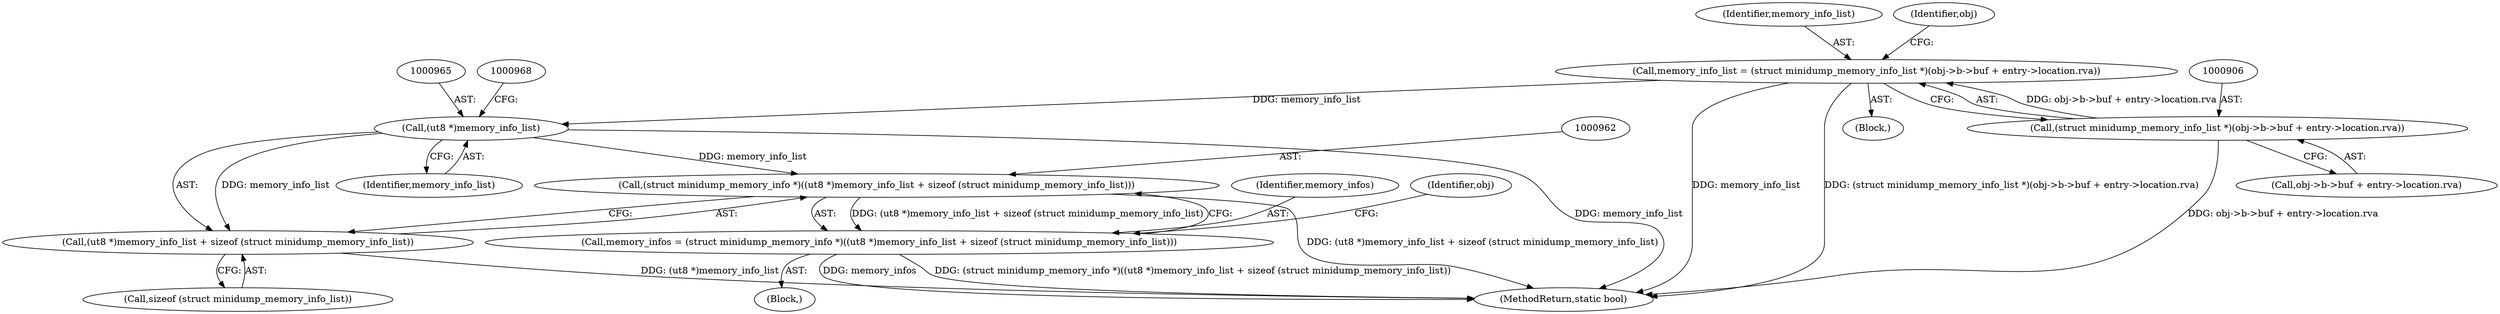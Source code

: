 digraph "0_radare2_40b021ba29c8f90ccf7c879fde2580bc73a17e8e_0@integer" {
"1000903" [label="(Call,memory_info_list = (struct minidump_memory_info_list *)(obj->b->buf + entry->location.rva))"];
"1000905" [label="(Call,(struct minidump_memory_info_list *)(obj->b->buf + entry->location.rva))"];
"1000964" [label="(Call,(ut8 *)memory_info_list)"];
"1000961" [label="(Call,(struct minidump_memory_info *)((ut8 *)memory_info_list + sizeof (struct minidump_memory_info_list)))"];
"1000959" [label="(Call,memory_infos = (struct minidump_memory_info *)((ut8 *)memory_info_list + sizeof (struct minidump_memory_info_list)))"];
"1000963" [label="(Call,(ut8 *)memory_info_list + sizeof (struct minidump_memory_info_list))"];
"1000905" [label="(Call,(struct minidump_memory_info_list *)(obj->b->buf + entry->location.rva))"];
"1000959" [label="(Call,memory_infos = (struct minidump_memory_info *)((ut8 *)memory_info_list + sizeof (struct minidump_memory_info_list)))"];
"1000964" [label="(Call,(ut8 *)memory_info_list)"];
"1000961" [label="(Call,(struct minidump_memory_info *)((ut8 *)memory_info_list + sizeof (struct minidump_memory_info_list)))"];
"1000960" [label="(Identifier,memory_infos)"];
"1000967" [label="(Call,sizeof (struct minidump_memory_info_list))"];
"1000904" [label="(Identifier,memory_info_list)"];
"1000920" [label="(Identifier,obj)"];
"1000903" [label="(Call,memory_info_list = (struct minidump_memory_info_list *)(obj->b->buf + entry->location.rva))"];
"1000907" [label="(Call,obj->b->buf + entry->location.rva)"];
"1000958" [label="(Block,)"];
"1001137" [label="(MethodReturn,static bool)"];
"1000166" [label="(Block,)"];
"1000966" [label="(Identifier,memory_info_list)"];
"1000963" [label="(Call,(ut8 *)memory_info_list + sizeof (struct minidump_memory_info_list))"];
"1000972" [label="(Identifier,obj)"];
"1000903" -> "1000166"  [label="AST: "];
"1000903" -> "1000905"  [label="CFG: "];
"1000904" -> "1000903"  [label="AST: "];
"1000905" -> "1000903"  [label="AST: "];
"1000920" -> "1000903"  [label="CFG: "];
"1000903" -> "1001137"  [label="DDG: memory_info_list"];
"1000903" -> "1001137"  [label="DDG: (struct minidump_memory_info_list *)(obj->b->buf + entry->location.rva)"];
"1000905" -> "1000903"  [label="DDG: obj->b->buf + entry->location.rva"];
"1000903" -> "1000964"  [label="DDG: memory_info_list"];
"1000905" -> "1000907"  [label="CFG: "];
"1000906" -> "1000905"  [label="AST: "];
"1000907" -> "1000905"  [label="AST: "];
"1000905" -> "1001137"  [label="DDG: obj->b->buf + entry->location.rva"];
"1000964" -> "1000963"  [label="AST: "];
"1000964" -> "1000966"  [label="CFG: "];
"1000965" -> "1000964"  [label="AST: "];
"1000966" -> "1000964"  [label="AST: "];
"1000968" -> "1000964"  [label="CFG: "];
"1000964" -> "1001137"  [label="DDG: memory_info_list"];
"1000964" -> "1000961"  [label="DDG: memory_info_list"];
"1000964" -> "1000963"  [label="DDG: memory_info_list"];
"1000961" -> "1000959"  [label="AST: "];
"1000961" -> "1000963"  [label="CFG: "];
"1000962" -> "1000961"  [label="AST: "];
"1000963" -> "1000961"  [label="AST: "];
"1000959" -> "1000961"  [label="CFG: "];
"1000961" -> "1001137"  [label="DDG: (ut8 *)memory_info_list + sizeof (struct minidump_memory_info_list)"];
"1000961" -> "1000959"  [label="DDG: (ut8 *)memory_info_list + sizeof (struct minidump_memory_info_list)"];
"1000959" -> "1000958"  [label="AST: "];
"1000960" -> "1000959"  [label="AST: "];
"1000972" -> "1000959"  [label="CFG: "];
"1000959" -> "1001137"  [label="DDG: (struct minidump_memory_info *)((ut8 *)memory_info_list + sizeof (struct minidump_memory_info_list))"];
"1000959" -> "1001137"  [label="DDG: memory_infos"];
"1000963" -> "1000967"  [label="CFG: "];
"1000967" -> "1000963"  [label="AST: "];
"1000963" -> "1001137"  [label="DDG: (ut8 *)memory_info_list"];
}
